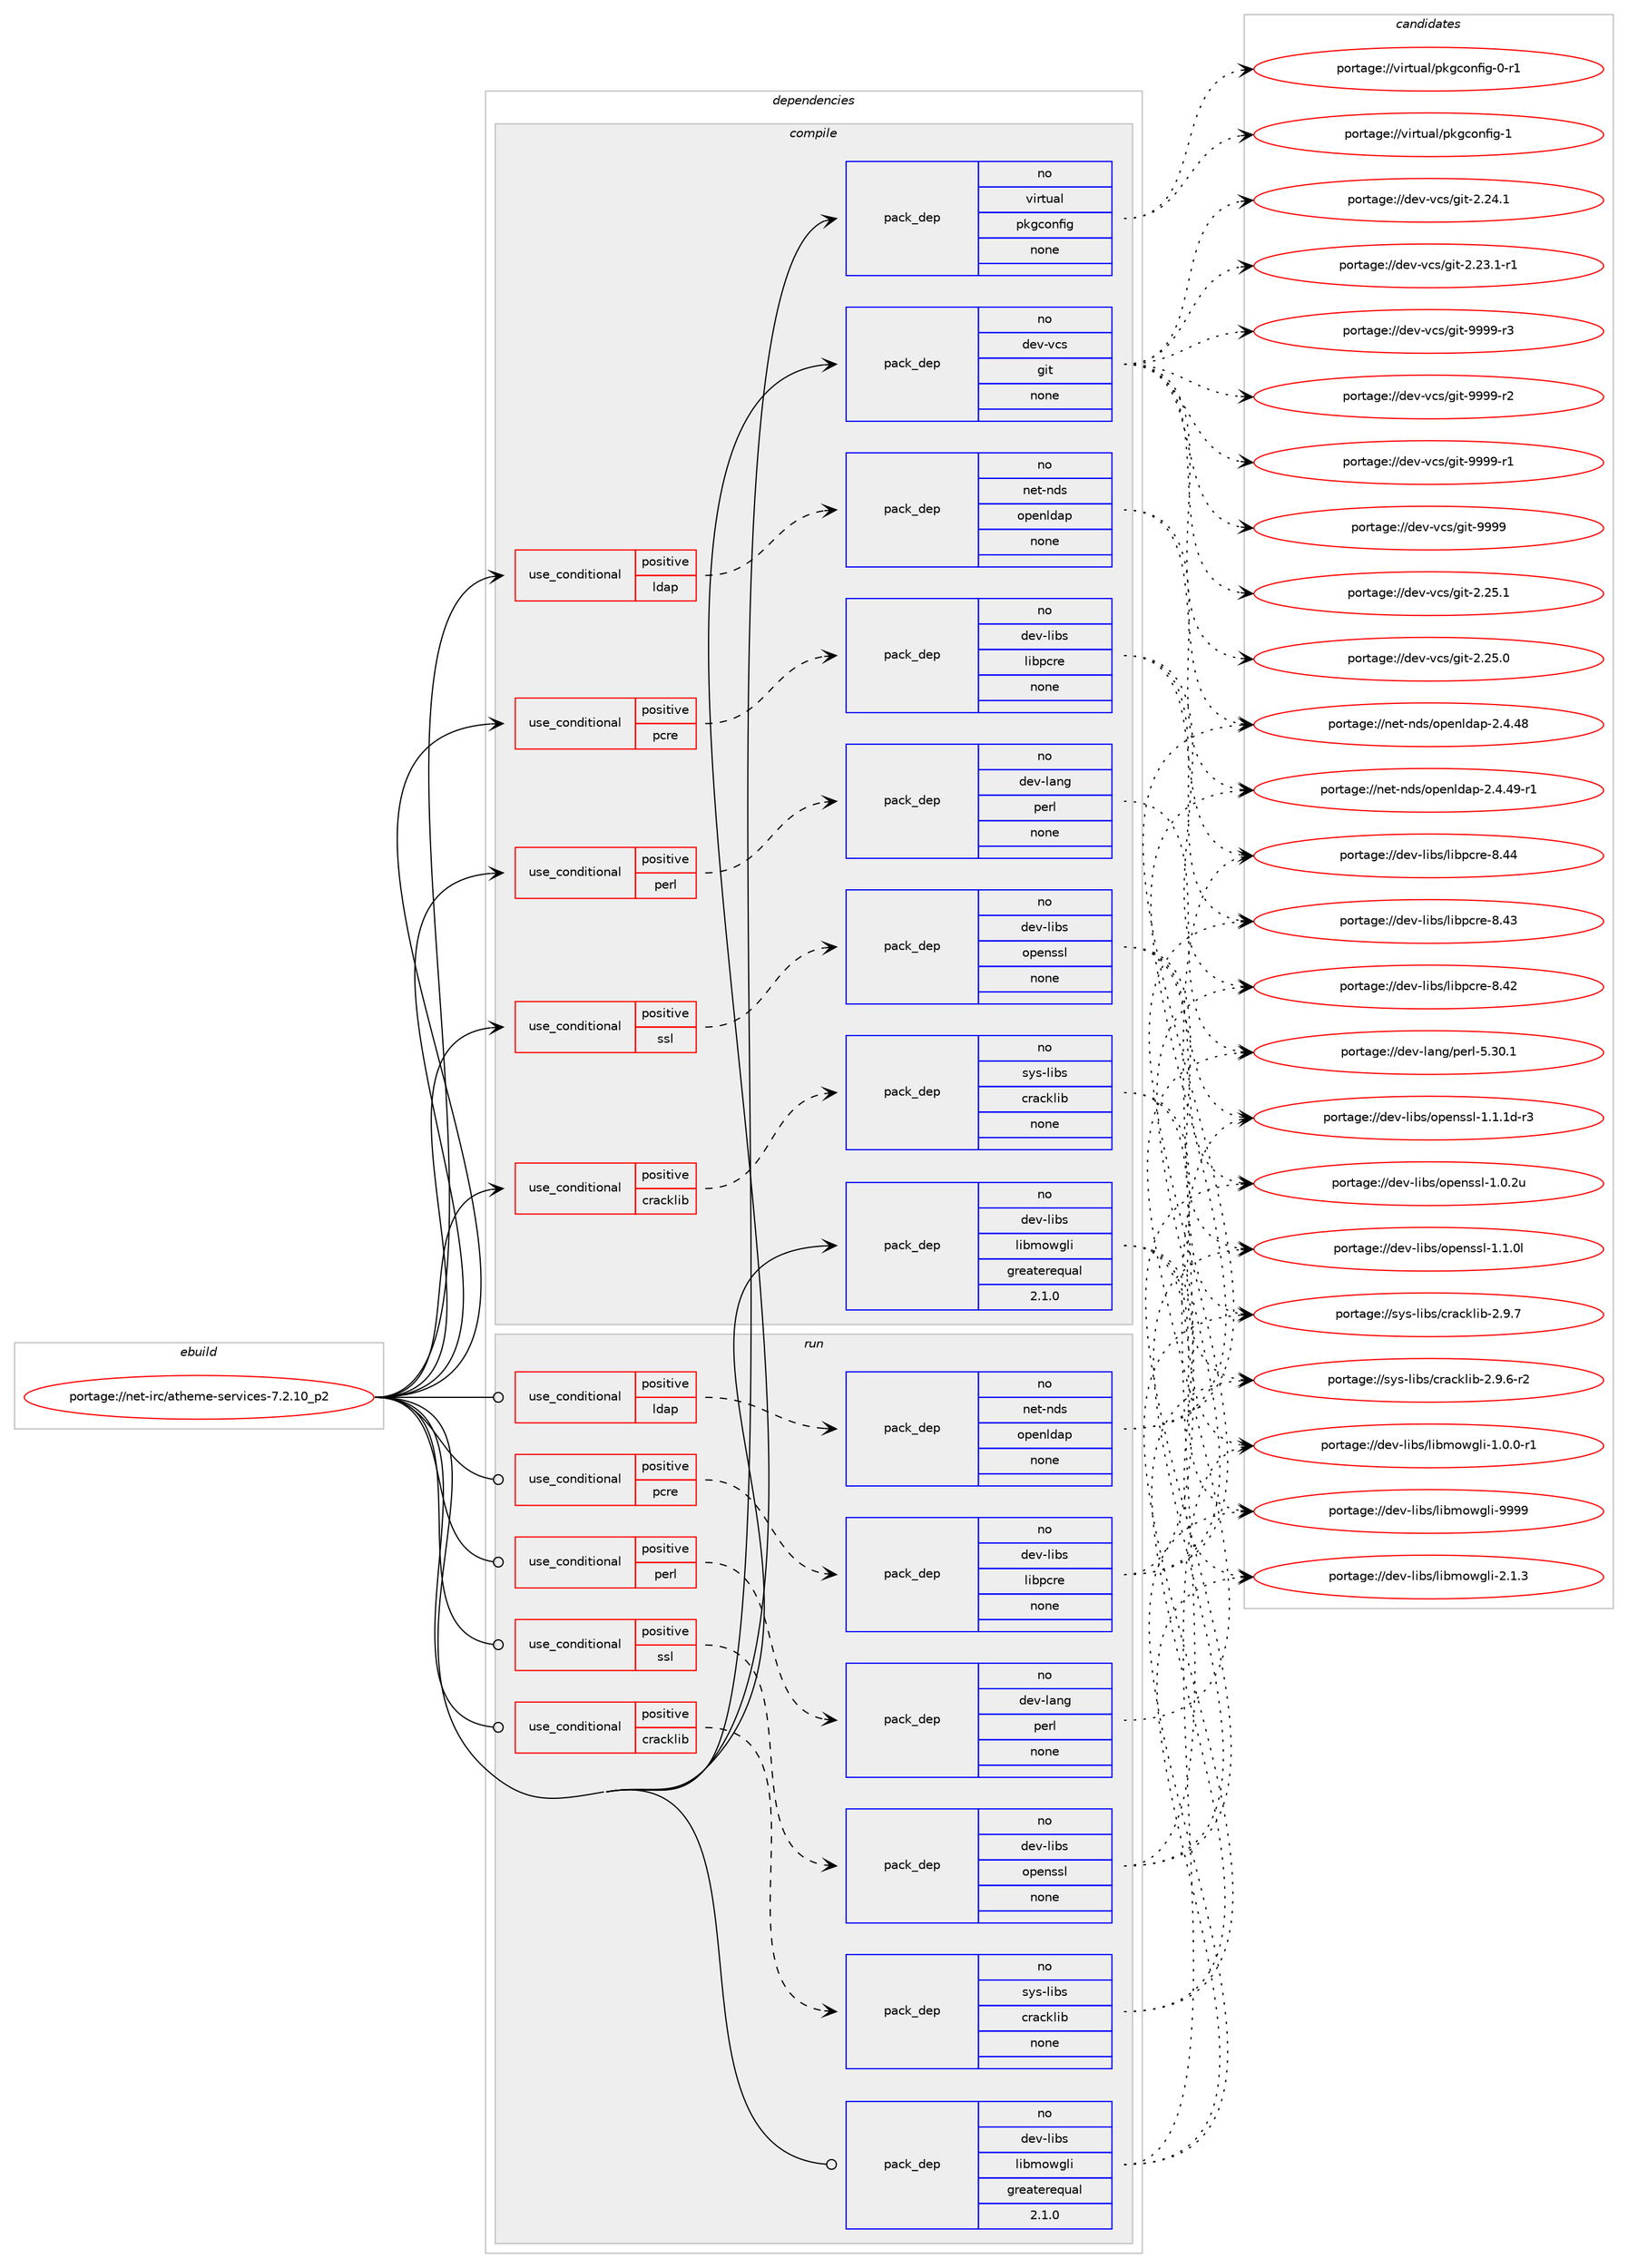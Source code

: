 digraph prolog {

# *************
# Graph options
# *************

newrank=true;
concentrate=true;
compound=true;
graph [rankdir=LR,fontname=Helvetica,fontsize=10,ranksep=1.5];#, ranksep=2.5, nodesep=0.2];
edge  [arrowhead=vee];
node  [fontname=Helvetica,fontsize=10];

# **********
# The ebuild
# **********

subgraph cluster_leftcol {
color=gray;
rank=same;
label=<<i>ebuild</i>>;
id [label="portage://net-irc/atheme-services-7.2.10_p2", color=red, width=4, href="../net-irc/atheme-services-7.2.10_p2.svg"];
}

# ****************
# The dependencies
# ****************

subgraph cluster_midcol {
color=gray;
label=<<i>dependencies</i>>;
subgraph cluster_compile {
fillcolor="#eeeeee";
style=filled;
label=<<i>compile</i>>;
subgraph cond30158 {
dependency138871 [label=<<TABLE BORDER="0" CELLBORDER="1" CELLSPACING="0" CELLPADDING="4"><TR><TD ROWSPAN="3" CELLPADDING="10">use_conditional</TD></TR><TR><TD>positive</TD></TR><TR><TD>cracklib</TD></TR></TABLE>>, shape=none, color=red];
subgraph pack106393 {
dependency138872 [label=<<TABLE BORDER="0" CELLBORDER="1" CELLSPACING="0" CELLPADDING="4" WIDTH="220"><TR><TD ROWSPAN="6" CELLPADDING="30">pack_dep</TD></TR><TR><TD WIDTH="110">no</TD></TR><TR><TD>sys-libs</TD></TR><TR><TD>cracklib</TD></TR><TR><TD>none</TD></TR><TR><TD></TD></TR></TABLE>>, shape=none, color=blue];
}
dependency138871:e -> dependency138872:w [weight=20,style="dashed",arrowhead="vee"];
}
id:e -> dependency138871:w [weight=20,style="solid",arrowhead="vee"];
subgraph cond30159 {
dependency138873 [label=<<TABLE BORDER="0" CELLBORDER="1" CELLSPACING="0" CELLPADDING="4"><TR><TD ROWSPAN="3" CELLPADDING="10">use_conditional</TD></TR><TR><TD>positive</TD></TR><TR><TD>ldap</TD></TR></TABLE>>, shape=none, color=red];
subgraph pack106394 {
dependency138874 [label=<<TABLE BORDER="0" CELLBORDER="1" CELLSPACING="0" CELLPADDING="4" WIDTH="220"><TR><TD ROWSPAN="6" CELLPADDING="30">pack_dep</TD></TR><TR><TD WIDTH="110">no</TD></TR><TR><TD>net-nds</TD></TR><TR><TD>openldap</TD></TR><TR><TD>none</TD></TR><TR><TD></TD></TR></TABLE>>, shape=none, color=blue];
}
dependency138873:e -> dependency138874:w [weight=20,style="dashed",arrowhead="vee"];
}
id:e -> dependency138873:w [weight=20,style="solid",arrowhead="vee"];
subgraph cond30160 {
dependency138875 [label=<<TABLE BORDER="0" CELLBORDER="1" CELLSPACING="0" CELLPADDING="4"><TR><TD ROWSPAN="3" CELLPADDING="10">use_conditional</TD></TR><TR><TD>positive</TD></TR><TR><TD>pcre</TD></TR></TABLE>>, shape=none, color=red];
subgraph pack106395 {
dependency138876 [label=<<TABLE BORDER="0" CELLBORDER="1" CELLSPACING="0" CELLPADDING="4" WIDTH="220"><TR><TD ROWSPAN="6" CELLPADDING="30">pack_dep</TD></TR><TR><TD WIDTH="110">no</TD></TR><TR><TD>dev-libs</TD></TR><TR><TD>libpcre</TD></TR><TR><TD>none</TD></TR><TR><TD></TD></TR></TABLE>>, shape=none, color=blue];
}
dependency138875:e -> dependency138876:w [weight=20,style="dashed",arrowhead="vee"];
}
id:e -> dependency138875:w [weight=20,style="solid",arrowhead="vee"];
subgraph cond30161 {
dependency138877 [label=<<TABLE BORDER="0" CELLBORDER="1" CELLSPACING="0" CELLPADDING="4"><TR><TD ROWSPAN="3" CELLPADDING="10">use_conditional</TD></TR><TR><TD>positive</TD></TR><TR><TD>perl</TD></TR></TABLE>>, shape=none, color=red];
subgraph pack106396 {
dependency138878 [label=<<TABLE BORDER="0" CELLBORDER="1" CELLSPACING="0" CELLPADDING="4" WIDTH="220"><TR><TD ROWSPAN="6" CELLPADDING="30">pack_dep</TD></TR><TR><TD WIDTH="110">no</TD></TR><TR><TD>dev-lang</TD></TR><TR><TD>perl</TD></TR><TR><TD>none</TD></TR><TR><TD></TD></TR></TABLE>>, shape=none, color=blue];
}
dependency138877:e -> dependency138878:w [weight=20,style="dashed",arrowhead="vee"];
}
id:e -> dependency138877:w [weight=20,style="solid",arrowhead="vee"];
subgraph cond30162 {
dependency138879 [label=<<TABLE BORDER="0" CELLBORDER="1" CELLSPACING="0" CELLPADDING="4"><TR><TD ROWSPAN="3" CELLPADDING="10">use_conditional</TD></TR><TR><TD>positive</TD></TR><TR><TD>ssl</TD></TR></TABLE>>, shape=none, color=red];
subgraph pack106397 {
dependency138880 [label=<<TABLE BORDER="0" CELLBORDER="1" CELLSPACING="0" CELLPADDING="4" WIDTH="220"><TR><TD ROWSPAN="6" CELLPADDING="30">pack_dep</TD></TR><TR><TD WIDTH="110">no</TD></TR><TR><TD>dev-libs</TD></TR><TR><TD>openssl</TD></TR><TR><TD>none</TD></TR><TR><TD></TD></TR></TABLE>>, shape=none, color=blue];
}
dependency138879:e -> dependency138880:w [weight=20,style="dashed",arrowhead="vee"];
}
id:e -> dependency138879:w [weight=20,style="solid",arrowhead="vee"];
subgraph pack106398 {
dependency138881 [label=<<TABLE BORDER="0" CELLBORDER="1" CELLSPACING="0" CELLPADDING="4" WIDTH="220"><TR><TD ROWSPAN="6" CELLPADDING="30">pack_dep</TD></TR><TR><TD WIDTH="110">no</TD></TR><TR><TD>dev-libs</TD></TR><TR><TD>libmowgli</TD></TR><TR><TD>greaterequal</TD></TR><TR><TD>2.1.0</TD></TR></TABLE>>, shape=none, color=blue];
}
id:e -> dependency138881:w [weight=20,style="solid",arrowhead="vee"];
subgraph pack106399 {
dependency138882 [label=<<TABLE BORDER="0" CELLBORDER="1" CELLSPACING="0" CELLPADDING="4" WIDTH="220"><TR><TD ROWSPAN="6" CELLPADDING="30">pack_dep</TD></TR><TR><TD WIDTH="110">no</TD></TR><TR><TD>dev-vcs</TD></TR><TR><TD>git</TD></TR><TR><TD>none</TD></TR><TR><TD></TD></TR></TABLE>>, shape=none, color=blue];
}
id:e -> dependency138882:w [weight=20,style="solid",arrowhead="vee"];
subgraph pack106400 {
dependency138883 [label=<<TABLE BORDER="0" CELLBORDER="1" CELLSPACING="0" CELLPADDING="4" WIDTH="220"><TR><TD ROWSPAN="6" CELLPADDING="30">pack_dep</TD></TR><TR><TD WIDTH="110">no</TD></TR><TR><TD>virtual</TD></TR><TR><TD>pkgconfig</TD></TR><TR><TD>none</TD></TR><TR><TD></TD></TR></TABLE>>, shape=none, color=blue];
}
id:e -> dependency138883:w [weight=20,style="solid",arrowhead="vee"];
}
subgraph cluster_compileandrun {
fillcolor="#eeeeee";
style=filled;
label=<<i>compile and run</i>>;
}
subgraph cluster_run {
fillcolor="#eeeeee";
style=filled;
label=<<i>run</i>>;
subgraph cond30163 {
dependency138884 [label=<<TABLE BORDER="0" CELLBORDER="1" CELLSPACING="0" CELLPADDING="4"><TR><TD ROWSPAN="3" CELLPADDING="10">use_conditional</TD></TR><TR><TD>positive</TD></TR><TR><TD>cracklib</TD></TR></TABLE>>, shape=none, color=red];
subgraph pack106401 {
dependency138885 [label=<<TABLE BORDER="0" CELLBORDER="1" CELLSPACING="0" CELLPADDING="4" WIDTH="220"><TR><TD ROWSPAN="6" CELLPADDING="30">pack_dep</TD></TR><TR><TD WIDTH="110">no</TD></TR><TR><TD>sys-libs</TD></TR><TR><TD>cracklib</TD></TR><TR><TD>none</TD></TR><TR><TD></TD></TR></TABLE>>, shape=none, color=blue];
}
dependency138884:e -> dependency138885:w [weight=20,style="dashed",arrowhead="vee"];
}
id:e -> dependency138884:w [weight=20,style="solid",arrowhead="odot"];
subgraph cond30164 {
dependency138886 [label=<<TABLE BORDER="0" CELLBORDER="1" CELLSPACING="0" CELLPADDING="4"><TR><TD ROWSPAN="3" CELLPADDING="10">use_conditional</TD></TR><TR><TD>positive</TD></TR><TR><TD>ldap</TD></TR></TABLE>>, shape=none, color=red];
subgraph pack106402 {
dependency138887 [label=<<TABLE BORDER="0" CELLBORDER="1" CELLSPACING="0" CELLPADDING="4" WIDTH="220"><TR><TD ROWSPAN="6" CELLPADDING="30">pack_dep</TD></TR><TR><TD WIDTH="110">no</TD></TR><TR><TD>net-nds</TD></TR><TR><TD>openldap</TD></TR><TR><TD>none</TD></TR><TR><TD></TD></TR></TABLE>>, shape=none, color=blue];
}
dependency138886:e -> dependency138887:w [weight=20,style="dashed",arrowhead="vee"];
}
id:e -> dependency138886:w [weight=20,style="solid",arrowhead="odot"];
subgraph cond30165 {
dependency138888 [label=<<TABLE BORDER="0" CELLBORDER="1" CELLSPACING="0" CELLPADDING="4"><TR><TD ROWSPAN="3" CELLPADDING="10">use_conditional</TD></TR><TR><TD>positive</TD></TR><TR><TD>pcre</TD></TR></TABLE>>, shape=none, color=red];
subgraph pack106403 {
dependency138889 [label=<<TABLE BORDER="0" CELLBORDER="1" CELLSPACING="0" CELLPADDING="4" WIDTH="220"><TR><TD ROWSPAN="6" CELLPADDING="30">pack_dep</TD></TR><TR><TD WIDTH="110">no</TD></TR><TR><TD>dev-libs</TD></TR><TR><TD>libpcre</TD></TR><TR><TD>none</TD></TR><TR><TD></TD></TR></TABLE>>, shape=none, color=blue];
}
dependency138888:e -> dependency138889:w [weight=20,style="dashed",arrowhead="vee"];
}
id:e -> dependency138888:w [weight=20,style="solid",arrowhead="odot"];
subgraph cond30166 {
dependency138890 [label=<<TABLE BORDER="0" CELLBORDER="1" CELLSPACING="0" CELLPADDING="4"><TR><TD ROWSPAN="3" CELLPADDING="10">use_conditional</TD></TR><TR><TD>positive</TD></TR><TR><TD>perl</TD></TR></TABLE>>, shape=none, color=red];
subgraph pack106404 {
dependency138891 [label=<<TABLE BORDER="0" CELLBORDER="1" CELLSPACING="0" CELLPADDING="4" WIDTH="220"><TR><TD ROWSPAN="6" CELLPADDING="30">pack_dep</TD></TR><TR><TD WIDTH="110">no</TD></TR><TR><TD>dev-lang</TD></TR><TR><TD>perl</TD></TR><TR><TD>none</TD></TR><TR><TD></TD></TR></TABLE>>, shape=none, color=blue];
}
dependency138890:e -> dependency138891:w [weight=20,style="dashed",arrowhead="vee"];
}
id:e -> dependency138890:w [weight=20,style="solid",arrowhead="odot"];
subgraph cond30167 {
dependency138892 [label=<<TABLE BORDER="0" CELLBORDER="1" CELLSPACING="0" CELLPADDING="4"><TR><TD ROWSPAN="3" CELLPADDING="10">use_conditional</TD></TR><TR><TD>positive</TD></TR><TR><TD>ssl</TD></TR></TABLE>>, shape=none, color=red];
subgraph pack106405 {
dependency138893 [label=<<TABLE BORDER="0" CELLBORDER="1" CELLSPACING="0" CELLPADDING="4" WIDTH="220"><TR><TD ROWSPAN="6" CELLPADDING="30">pack_dep</TD></TR><TR><TD WIDTH="110">no</TD></TR><TR><TD>dev-libs</TD></TR><TR><TD>openssl</TD></TR><TR><TD>none</TD></TR><TR><TD></TD></TR></TABLE>>, shape=none, color=blue];
}
dependency138892:e -> dependency138893:w [weight=20,style="dashed",arrowhead="vee"];
}
id:e -> dependency138892:w [weight=20,style="solid",arrowhead="odot"];
subgraph pack106406 {
dependency138894 [label=<<TABLE BORDER="0" CELLBORDER="1" CELLSPACING="0" CELLPADDING="4" WIDTH="220"><TR><TD ROWSPAN="6" CELLPADDING="30">pack_dep</TD></TR><TR><TD WIDTH="110">no</TD></TR><TR><TD>dev-libs</TD></TR><TR><TD>libmowgli</TD></TR><TR><TD>greaterequal</TD></TR><TR><TD>2.1.0</TD></TR></TABLE>>, shape=none, color=blue];
}
id:e -> dependency138894:w [weight=20,style="solid",arrowhead="odot"];
}
}

# **************
# The candidates
# **************

subgraph cluster_choices {
rank=same;
color=gray;
label=<<i>candidates</i>>;

subgraph choice106393 {
color=black;
nodesep=1;
choice11512111545108105981154799114979910710810598455046574655 [label="portage://sys-libs/cracklib-2.9.7", color=red, width=4,href="../sys-libs/cracklib-2.9.7.svg"];
choice115121115451081059811547991149799107108105984550465746544511450 [label="portage://sys-libs/cracklib-2.9.6-r2", color=red, width=4,href="../sys-libs/cracklib-2.9.6-r2.svg"];
dependency138872:e -> choice11512111545108105981154799114979910710810598455046574655:w [style=dotted,weight="100"];
dependency138872:e -> choice115121115451081059811547991149799107108105984550465746544511450:w [style=dotted,weight="100"];
}
subgraph choice106394 {
color=black;
nodesep=1;
choice110101116451101001154711111210111010810097112455046524652574511449 [label="portage://net-nds/openldap-2.4.49-r1", color=red, width=4,href="../net-nds/openldap-2.4.49-r1.svg"];
choice11010111645110100115471111121011101081009711245504652465256 [label="portage://net-nds/openldap-2.4.48", color=red, width=4,href="../net-nds/openldap-2.4.48.svg"];
dependency138874:e -> choice110101116451101001154711111210111010810097112455046524652574511449:w [style=dotted,weight="100"];
dependency138874:e -> choice11010111645110100115471111121011101081009711245504652465256:w [style=dotted,weight="100"];
}
subgraph choice106395 {
color=black;
nodesep=1;
choice10010111845108105981154710810598112991141014556465252 [label="portage://dev-libs/libpcre-8.44", color=red, width=4,href="../dev-libs/libpcre-8.44.svg"];
choice10010111845108105981154710810598112991141014556465251 [label="portage://dev-libs/libpcre-8.43", color=red, width=4,href="../dev-libs/libpcre-8.43.svg"];
choice10010111845108105981154710810598112991141014556465250 [label="portage://dev-libs/libpcre-8.42", color=red, width=4,href="../dev-libs/libpcre-8.42.svg"];
dependency138876:e -> choice10010111845108105981154710810598112991141014556465252:w [style=dotted,weight="100"];
dependency138876:e -> choice10010111845108105981154710810598112991141014556465251:w [style=dotted,weight="100"];
dependency138876:e -> choice10010111845108105981154710810598112991141014556465250:w [style=dotted,weight="100"];
}
subgraph choice106396 {
color=black;
nodesep=1;
choice10010111845108971101034711210111410845534651484649 [label="portage://dev-lang/perl-5.30.1", color=red, width=4,href="../dev-lang/perl-5.30.1.svg"];
dependency138878:e -> choice10010111845108971101034711210111410845534651484649:w [style=dotted,weight="100"];
}
subgraph choice106397 {
color=black;
nodesep=1;
choice1001011184510810598115471111121011101151151084549464946491004511451 [label="portage://dev-libs/openssl-1.1.1d-r3", color=red, width=4,href="../dev-libs/openssl-1.1.1d-r3.svg"];
choice100101118451081059811547111112101110115115108454946494648108 [label="portage://dev-libs/openssl-1.1.0l", color=red, width=4,href="../dev-libs/openssl-1.1.0l.svg"];
choice100101118451081059811547111112101110115115108454946484650117 [label="portage://dev-libs/openssl-1.0.2u", color=red, width=4,href="../dev-libs/openssl-1.0.2u.svg"];
dependency138880:e -> choice1001011184510810598115471111121011101151151084549464946491004511451:w [style=dotted,weight="100"];
dependency138880:e -> choice100101118451081059811547111112101110115115108454946494648108:w [style=dotted,weight="100"];
dependency138880:e -> choice100101118451081059811547111112101110115115108454946484650117:w [style=dotted,weight="100"];
}
subgraph choice106398 {
color=black;
nodesep=1;
choice100101118451081059811547108105981091111191031081054557575757 [label="portage://dev-libs/libmowgli-9999", color=red, width=4,href="../dev-libs/libmowgli-9999.svg"];
choice10010111845108105981154710810598109111119103108105455046494651 [label="portage://dev-libs/libmowgli-2.1.3", color=red, width=4,href="../dev-libs/libmowgli-2.1.3.svg"];
choice100101118451081059811547108105981091111191031081054549464846484511449 [label="portage://dev-libs/libmowgli-1.0.0-r1", color=red, width=4,href="../dev-libs/libmowgli-1.0.0-r1.svg"];
dependency138881:e -> choice100101118451081059811547108105981091111191031081054557575757:w [style=dotted,weight="100"];
dependency138881:e -> choice10010111845108105981154710810598109111119103108105455046494651:w [style=dotted,weight="100"];
dependency138881:e -> choice100101118451081059811547108105981091111191031081054549464846484511449:w [style=dotted,weight="100"];
}
subgraph choice106399 {
color=black;
nodesep=1;
choice10010111845118991154710310511645575757574511451 [label="portage://dev-vcs/git-9999-r3", color=red, width=4,href="../dev-vcs/git-9999-r3.svg"];
choice10010111845118991154710310511645575757574511450 [label="portage://dev-vcs/git-9999-r2", color=red, width=4,href="../dev-vcs/git-9999-r2.svg"];
choice10010111845118991154710310511645575757574511449 [label="portage://dev-vcs/git-9999-r1", color=red, width=4,href="../dev-vcs/git-9999-r1.svg"];
choice1001011184511899115471031051164557575757 [label="portage://dev-vcs/git-9999", color=red, width=4,href="../dev-vcs/git-9999.svg"];
choice10010111845118991154710310511645504650534649 [label="portage://dev-vcs/git-2.25.1", color=red, width=4,href="../dev-vcs/git-2.25.1.svg"];
choice10010111845118991154710310511645504650534648 [label="portage://dev-vcs/git-2.25.0", color=red, width=4,href="../dev-vcs/git-2.25.0.svg"];
choice10010111845118991154710310511645504650524649 [label="portage://dev-vcs/git-2.24.1", color=red, width=4,href="../dev-vcs/git-2.24.1.svg"];
choice100101118451189911547103105116455046505146494511449 [label="portage://dev-vcs/git-2.23.1-r1", color=red, width=4,href="../dev-vcs/git-2.23.1-r1.svg"];
dependency138882:e -> choice10010111845118991154710310511645575757574511451:w [style=dotted,weight="100"];
dependency138882:e -> choice10010111845118991154710310511645575757574511450:w [style=dotted,weight="100"];
dependency138882:e -> choice10010111845118991154710310511645575757574511449:w [style=dotted,weight="100"];
dependency138882:e -> choice1001011184511899115471031051164557575757:w [style=dotted,weight="100"];
dependency138882:e -> choice10010111845118991154710310511645504650534649:w [style=dotted,weight="100"];
dependency138882:e -> choice10010111845118991154710310511645504650534648:w [style=dotted,weight="100"];
dependency138882:e -> choice10010111845118991154710310511645504650524649:w [style=dotted,weight="100"];
dependency138882:e -> choice100101118451189911547103105116455046505146494511449:w [style=dotted,weight="100"];
}
subgraph choice106400 {
color=black;
nodesep=1;
choice1181051141161179710847112107103991111101021051034549 [label="portage://virtual/pkgconfig-1", color=red, width=4,href="../virtual/pkgconfig-1.svg"];
choice11810511411611797108471121071039911111010210510345484511449 [label="portage://virtual/pkgconfig-0-r1", color=red, width=4,href="../virtual/pkgconfig-0-r1.svg"];
dependency138883:e -> choice1181051141161179710847112107103991111101021051034549:w [style=dotted,weight="100"];
dependency138883:e -> choice11810511411611797108471121071039911111010210510345484511449:w [style=dotted,weight="100"];
}
subgraph choice106401 {
color=black;
nodesep=1;
choice11512111545108105981154799114979910710810598455046574655 [label="portage://sys-libs/cracklib-2.9.7", color=red, width=4,href="../sys-libs/cracklib-2.9.7.svg"];
choice115121115451081059811547991149799107108105984550465746544511450 [label="portage://sys-libs/cracklib-2.9.6-r2", color=red, width=4,href="../sys-libs/cracklib-2.9.6-r2.svg"];
dependency138885:e -> choice11512111545108105981154799114979910710810598455046574655:w [style=dotted,weight="100"];
dependency138885:e -> choice115121115451081059811547991149799107108105984550465746544511450:w [style=dotted,weight="100"];
}
subgraph choice106402 {
color=black;
nodesep=1;
choice110101116451101001154711111210111010810097112455046524652574511449 [label="portage://net-nds/openldap-2.4.49-r1", color=red, width=4,href="../net-nds/openldap-2.4.49-r1.svg"];
choice11010111645110100115471111121011101081009711245504652465256 [label="portage://net-nds/openldap-2.4.48", color=red, width=4,href="../net-nds/openldap-2.4.48.svg"];
dependency138887:e -> choice110101116451101001154711111210111010810097112455046524652574511449:w [style=dotted,weight="100"];
dependency138887:e -> choice11010111645110100115471111121011101081009711245504652465256:w [style=dotted,weight="100"];
}
subgraph choice106403 {
color=black;
nodesep=1;
choice10010111845108105981154710810598112991141014556465252 [label="portage://dev-libs/libpcre-8.44", color=red, width=4,href="../dev-libs/libpcre-8.44.svg"];
choice10010111845108105981154710810598112991141014556465251 [label="portage://dev-libs/libpcre-8.43", color=red, width=4,href="../dev-libs/libpcre-8.43.svg"];
choice10010111845108105981154710810598112991141014556465250 [label="portage://dev-libs/libpcre-8.42", color=red, width=4,href="../dev-libs/libpcre-8.42.svg"];
dependency138889:e -> choice10010111845108105981154710810598112991141014556465252:w [style=dotted,weight="100"];
dependency138889:e -> choice10010111845108105981154710810598112991141014556465251:w [style=dotted,weight="100"];
dependency138889:e -> choice10010111845108105981154710810598112991141014556465250:w [style=dotted,weight="100"];
}
subgraph choice106404 {
color=black;
nodesep=1;
choice10010111845108971101034711210111410845534651484649 [label="portage://dev-lang/perl-5.30.1", color=red, width=4,href="../dev-lang/perl-5.30.1.svg"];
dependency138891:e -> choice10010111845108971101034711210111410845534651484649:w [style=dotted,weight="100"];
}
subgraph choice106405 {
color=black;
nodesep=1;
choice1001011184510810598115471111121011101151151084549464946491004511451 [label="portage://dev-libs/openssl-1.1.1d-r3", color=red, width=4,href="../dev-libs/openssl-1.1.1d-r3.svg"];
choice100101118451081059811547111112101110115115108454946494648108 [label="portage://dev-libs/openssl-1.1.0l", color=red, width=4,href="../dev-libs/openssl-1.1.0l.svg"];
choice100101118451081059811547111112101110115115108454946484650117 [label="portage://dev-libs/openssl-1.0.2u", color=red, width=4,href="../dev-libs/openssl-1.0.2u.svg"];
dependency138893:e -> choice1001011184510810598115471111121011101151151084549464946491004511451:w [style=dotted,weight="100"];
dependency138893:e -> choice100101118451081059811547111112101110115115108454946494648108:w [style=dotted,weight="100"];
dependency138893:e -> choice100101118451081059811547111112101110115115108454946484650117:w [style=dotted,weight="100"];
}
subgraph choice106406 {
color=black;
nodesep=1;
choice100101118451081059811547108105981091111191031081054557575757 [label="portage://dev-libs/libmowgli-9999", color=red, width=4,href="../dev-libs/libmowgli-9999.svg"];
choice10010111845108105981154710810598109111119103108105455046494651 [label="portage://dev-libs/libmowgli-2.1.3", color=red, width=4,href="../dev-libs/libmowgli-2.1.3.svg"];
choice100101118451081059811547108105981091111191031081054549464846484511449 [label="portage://dev-libs/libmowgli-1.0.0-r1", color=red, width=4,href="../dev-libs/libmowgli-1.0.0-r1.svg"];
dependency138894:e -> choice100101118451081059811547108105981091111191031081054557575757:w [style=dotted,weight="100"];
dependency138894:e -> choice10010111845108105981154710810598109111119103108105455046494651:w [style=dotted,weight="100"];
dependency138894:e -> choice100101118451081059811547108105981091111191031081054549464846484511449:w [style=dotted,weight="100"];
}
}

}
